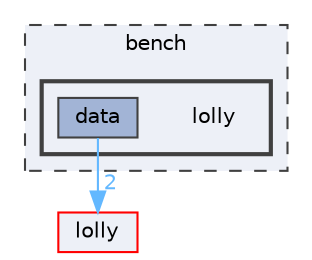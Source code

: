 digraph "lolly"
{
 // LATEX_PDF_SIZE
  bgcolor="transparent";
  edge [fontname=Helvetica,fontsize=10,labelfontname=Helvetica,labelfontsize=10];
  node [fontname=Helvetica,fontsize=10,shape=box,height=0.2,width=0.4];
  compound=true
  subgraph clusterdir_a36c4719283424f51e58ca3678e5dea3 {
    graph [ bgcolor="#edf0f7", pencolor="grey25", label="bench", fontname=Helvetica,fontsize=10 style="filled,dashed", URL="dir_a36c4719283424f51e58ca3678e5dea3.html",tooltip=""]
  subgraph clusterdir_0dee124f639ebcba07c1f7e8473551cb {
    graph [ bgcolor="#edf0f7", pencolor="grey25", label="", fontname=Helvetica,fontsize=10 style="filled,bold", URL="dir_0dee124f639ebcba07c1f7e8473551cb.html",tooltip=""]
    dir_0dee124f639ebcba07c1f7e8473551cb [shape=plaintext, label="lolly"];
  dir_a52f908dd66758024f5e37bd64361cc4 [label="data", fillcolor="#a2b4d6", color="grey25", style="filled", URL="dir_a52f908dd66758024f5e37bd64361cc4.html",tooltip=""];
  }
  }
  dir_4e4e38b7a3cbd015b31043c806009c51 [label="lolly", fillcolor="#edf0f7", color="red", style="filled", URL="dir_4e4e38b7a3cbd015b31043c806009c51.html",tooltip=""];
  dir_a52f908dd66758024f5e37bd64361cc4->dir_4e4e38b7a3cbd015b31043c806009c51 [headlabel="2", labeldistance=1.5 headhref="dir_000010_000034.html" href="dir_000010_000034.html" color="steelblue1" fontcolor="steelblue1"];
}
